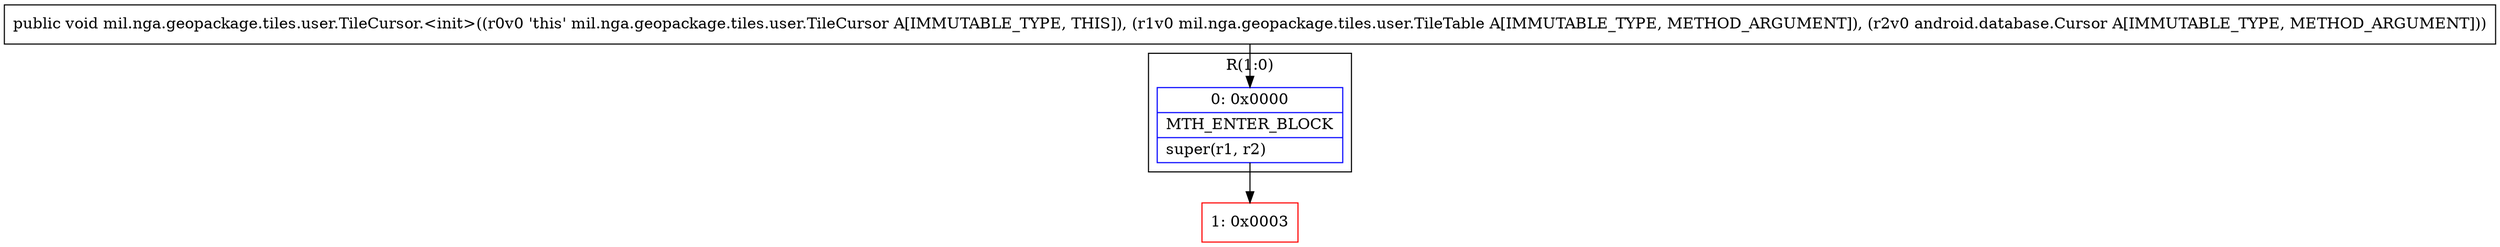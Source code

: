 digraph "CFG formil.nga.geopackage.tiles.user.TileCursor.\<init\>(Lmil\/nga\/geopackage\/tiles\/user\/TileTable;Landroid\/database\/Cursor;)V" {
subgraph cluster_Region_1170368892 {
label = "R(1:0)";
node [shape=record,color=blue];
Node_0 [shape=record,label="{0\:\ 0x0000|MTH_ENTER_BLOCK\l|super(r1, r2)\l}"];
}
Node_1 [shape=record,color=red,label="{1\:\ 0x0003}"];
MethodNode[shape=record,label="{public void mil.nga.geopackage.tiles.user.TileCursor.\<init\>((r0v0 'this' mil.nga.geopackage.tiles.user.TileCursor A[IMMUTABLE_TYPE, THIS]), (r1v0 mil.nga.geopackage.tiles.user.TileTable A[IMMUTABLE_TYPE, METHOD_ARGUMENT]), (r2v0 android.database.Cursor A[IMMUTABLE_TYPE, METHOD_ARGUMENT])) }"];
MethodNode -> Node_0;
Node_0 -> Node_1;
}

